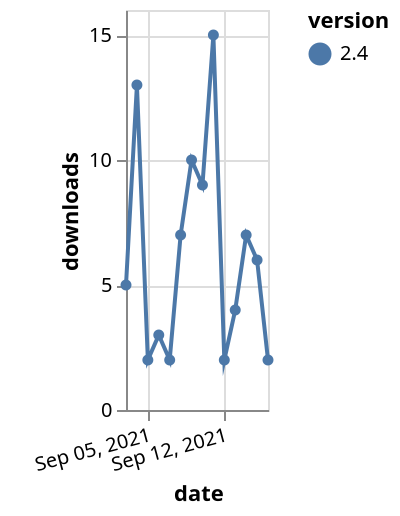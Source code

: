 {"$schema": "https://vega.github.io/schema/vega-lite/v5.json", "description": "A simple bar chart with embedded data.", "data": {"values": [{"date": "2021-09-03", "total": 4266, "delta": 5, "version": "2.4"}, {"date": "2021-09-04", "total": 4279, "delta": 13, "version": "2.4"}, {"date": "2021-09-05", "total": 4281, "delta": 2, "version": "2.4"}, {"date": "2021-09-06", "total": 4284, "delta": 3, "version": "2.4"}, {"date": "2021-09-07", "total": 4286, "delta": 2, "version": "2.4"}, {"date": "2021-09-08", "total": 4293, "delta": 7, "version": "2.4"}, {"date": "2021-09-09", "total": 4303, "delta": 10, "version": "2.4"}, {"date": "2021-09-10", "total": 4312, "delta": 9, "version": "2.4"}, {"date": "2021-09-11", "total": 4327, "delta": 15, "version": "2.4"}, {"date": "2021-09-12", "total": 4329, "delta": 2, "version": "2.4"}, {"date": "2021-09-13", "total": 4333, "delta": 4, "version": "2.4"}, {"date": "2021-09-14", "total": 4340, "delta": 7, "version": "2.4"}, {"date": "2021-09-15", "total": 4346, "delta": 6, "version": "2.4"}, {"date": "2021-09-16", "total": 4348, "delta": 2, "version": "2.4"}]}, "width": "container", "mark": {"type": "line", "point": {"filled": true}}, "encoding": {"x": {"field": "date", "type": "temporal", "timeUnit": "yearmonthdate", "title": "date", "axis": {"labelAngle": -15}}, "y": {"field": "delta", "type": "quantitative", "title": "downloads"}, "color": {"field": "version", "type": "nominal"}, "tooltip": {"field": "delta"}}}